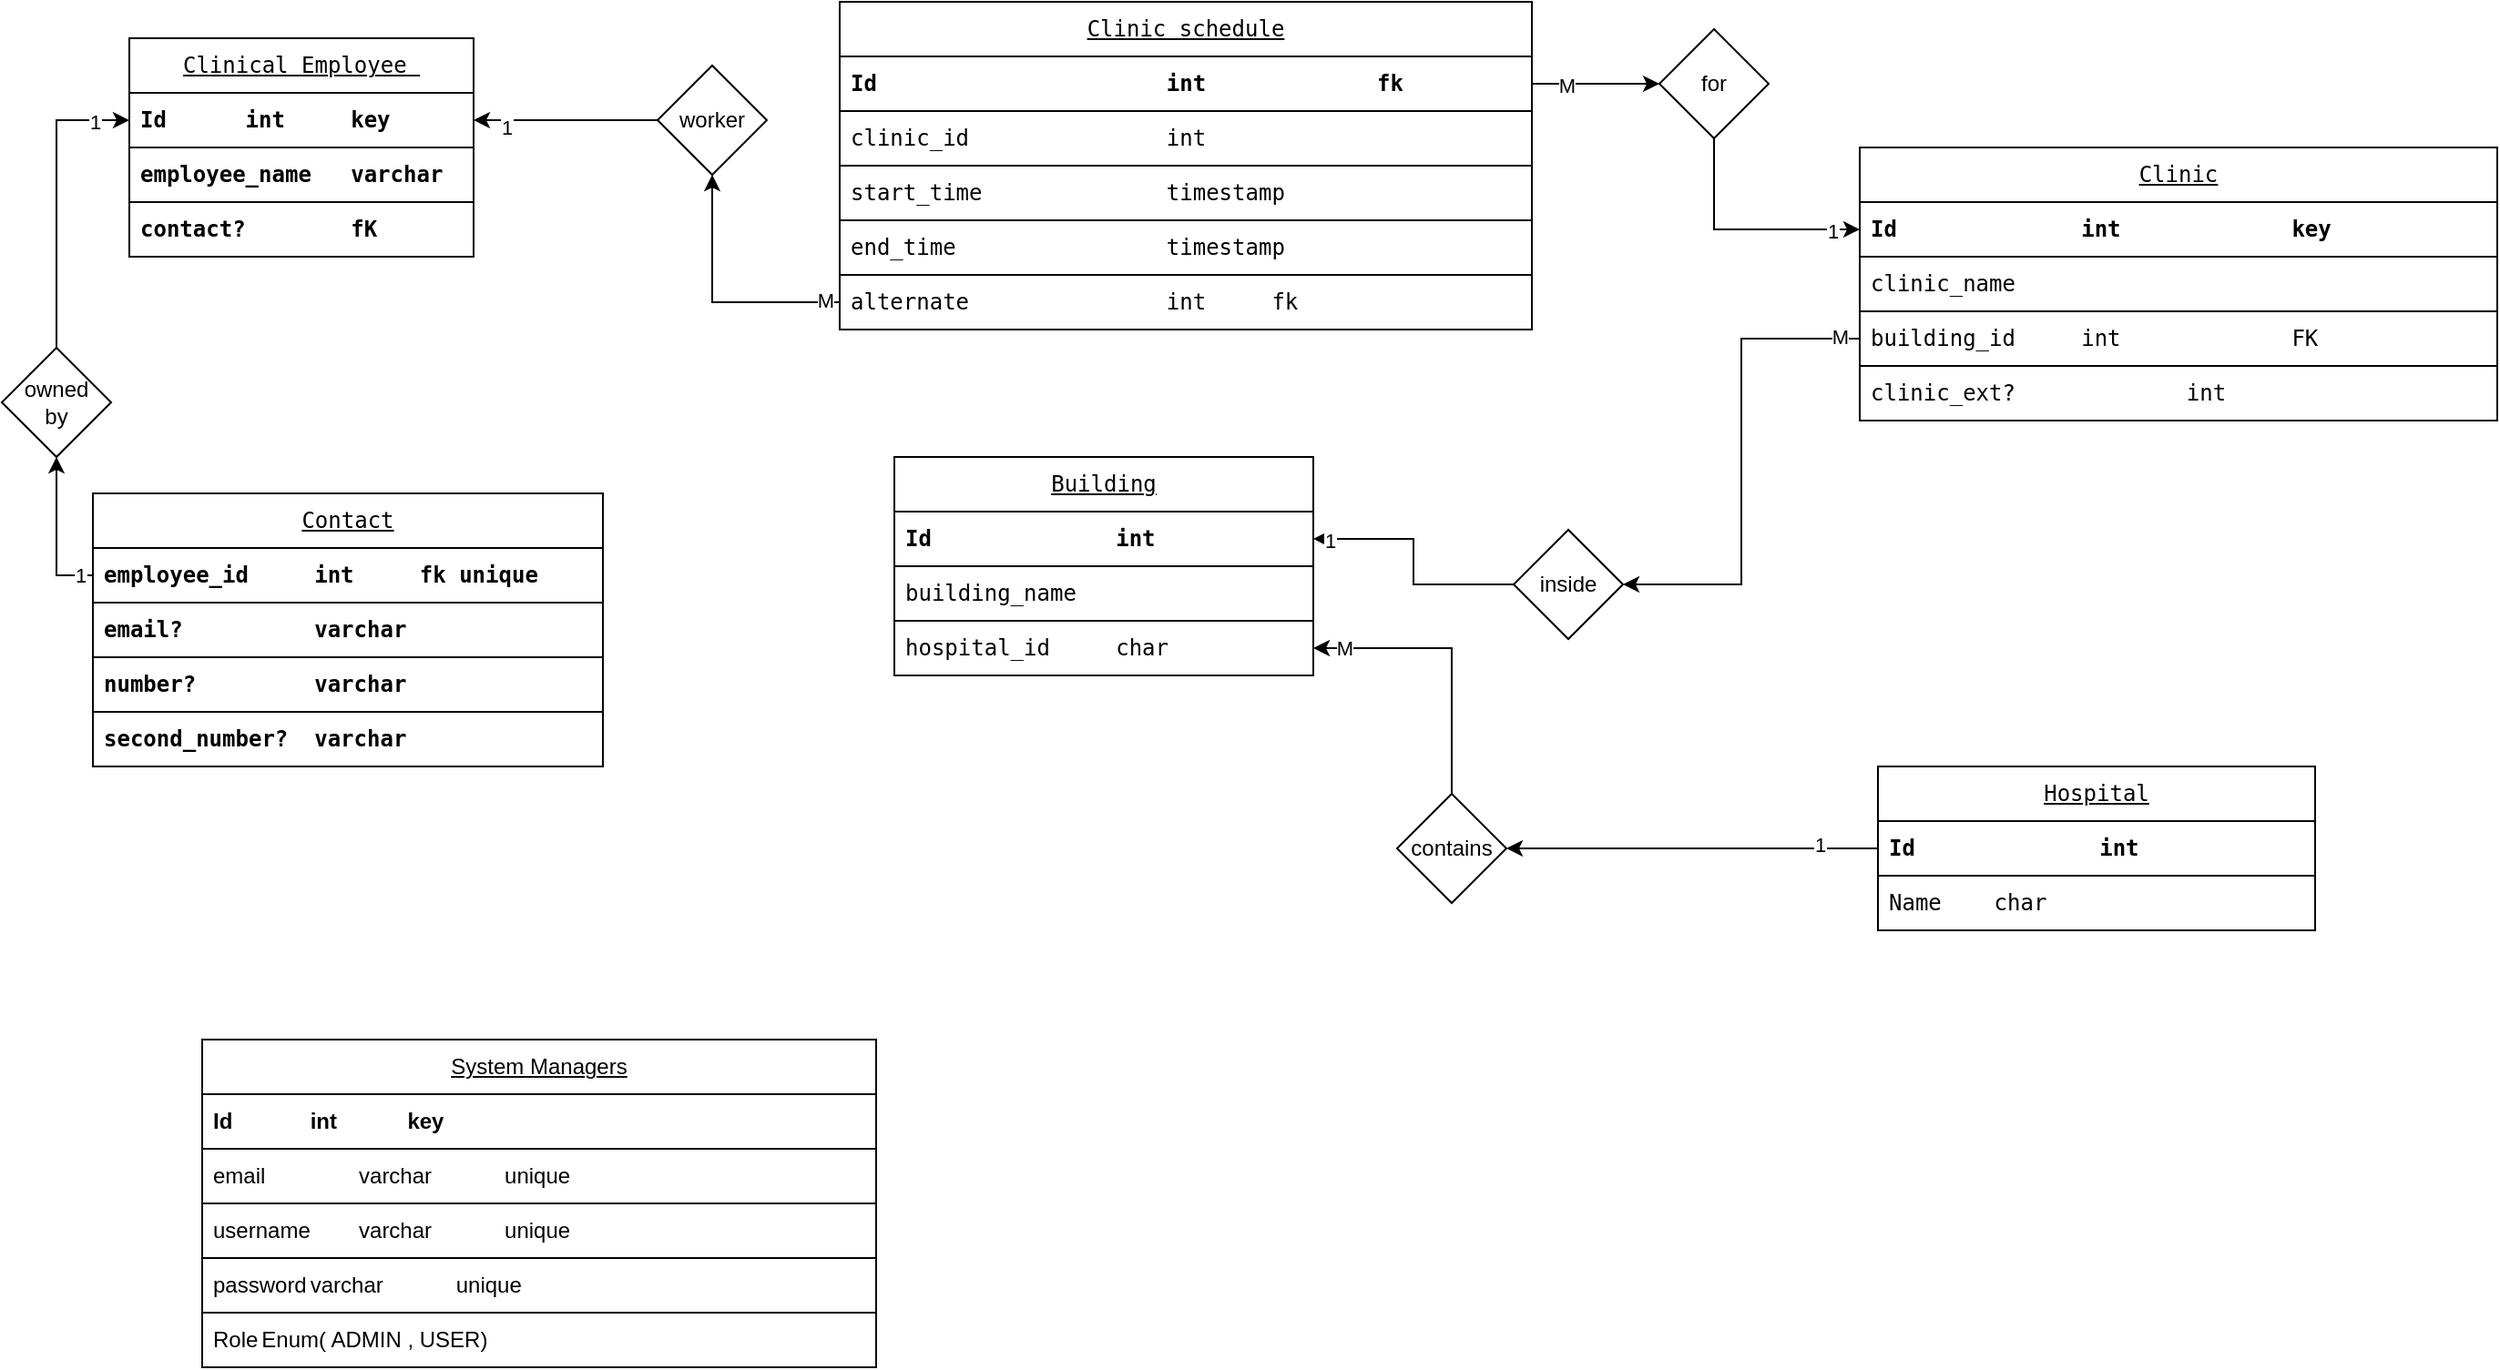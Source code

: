 <mxfile version="21.6.8" type="github">
  <diagram name="Page-1" id="efa7a0a1-bf9b-a30e-e6df-94a7791c09e9">
    <mxGraphModel dx="730" dy="397" grid="1" gridSize="10" guides="1" tooltips="1" connect="1" arrows="1" fold="1" page="1" pageScale="1" pageWidth="826" pageHeight="1169" background="none" math="0" shadow="0">
      <root>
        <mxCell id="0" />
        <mxCell id="1" parent="0" />
        <mxCell id="pgx4OTSIPYldHVkFa5tO-132" value="Hospital" style="swimlane;fontStyle=4;childLayout=stackLayout;horizontal=1;startSize=30;horizontalStack=0;resizeParent=1;resizeParentMax=0;resizeLast=0;collapsible=1;marginBottom=0;whiteSpace=wrap;html=1;fontFamily=monospace;" parent="1" vertex="1">
          <mxGeometry x="1030" y="460" width="240" height="90" as="geometry" />
        </mxCell>
        <mxCell id="pgx4OTSIPYldHVkFa5tO-133" value="&lt;div&gt;Id&lt;span style=&quot;white-space: pre;&quot;&gt;&#x9;&lt;/span&gt;&lt;span style=&quot;white-space: pre;&quot;&gt;&#x9;&lt;/span&gt;int&lt;span style=&quot;white-space: pre;&quot;&gt;&#x9;&lt;/span&gt;&lt;span style=&quot;white-space: pre;&quot;&gt;&#x9;&lt;/span&gt;key&lt;/div&gt;" style="text;strokeColor=default;fillColor=none;align=left;verticalAlign=middle;spacingLeft=4;spacingRight=4;overflow=hidden;points=[[0,0.5],[1,0.5]];portConstraint=eastwest;rotatable=0;whiteSpace=wrap;html=1;fontStyle=1;labelBorderColor=none;labelBackgroundColor=none;horizontal=1;spacingTop=0;fontFamily=monospace;" parent="pgx4OTSIPYldHVkFa5tO-132" vertex="1">
          <mxGeometry y="30" width="240" height="30" as="geometry" />
        </mxCell>
        <mxCell id="pgx4OTSIPYldHVkFa5tO-134" value="Name&lt;span style=&quot;white-space: pre;&quot;&gt;&#x9;&lt;/span&gt;char" style="text;strokeColor=default;fillColor=none;align=left;verticalAlign=middle;spacingLeft=4;spacingRight=4;overflow=hidden;points=[[0,0.5],[1,0.5]];portConstraint=eastwest;rotatable=0;whiteSpace=wrap;html=1;fontFamily=monospace;" parent="pgx4OTSIPYldHVkFa5tO-132" vertex="1">
          <mxGeometry y="60" width="240" height="30" as="geometry" />
        </mxCell>
        <mxCell id="pgx4OTSIPYldHVkFa5tO-137" value="Building" style="swimlane;fontStyle=4;childLayout=stackLayout;horizontal=1;startSize=30;horizontalStack=0;resizeParent=1;resizeParentMax=0;resizeLast=0;collapsible=1;marginBottom=0;whiteSpace=wrap;html=1;fontFamily=monospace;" parent="1" vertex="1">
          <mxGeometry x="490" y="290" width="230" height="120" as="geometry" />
        </mxCell>
        <mxCell id="pgx4OTSIPYldHVkFa5tO-138" value="Id&lt;span style=&quot;white-space: pre;&quot;&gt;&#x9;&lt;/span&gt;&lt;span style=&quot;white-space: pre;&quot;&gt;&#x9;&lt;/span&gt;int&lt;span style=&quot;white-space: pre;&quot;&gt;&#x9;&lt;/span&gt;&lt;span style=&quot;white-space: pre;&quot;&gt;&#x9;&lt;/span&gt;key" style="text;strokeColor=default;fillColor=none;align=left;verticalAlign=middle;spacingLeft=4;spacingRight=4;overflow=hidden;points=[[0,0.5],[1,0.5]];portConstraint=eastwest;rotatable=0;whiteSpace=wrap;html=1;fontStyle=1;labelBorderColor=none;labelBackgroundColor=none;horizontal=1;spacingTop=0;fontFamily=monospace;" parent="pgx4OTSIPYldHVkFa5tO-137" vertex="1">
          <mxGeometry y="30" width="230" height="30" as="geometry" />
        </mxCell>
        <mxCell id="pgx4OTSIPYldHVkFa5tO-139" value="building_name" style="text;strokeColor=default;fillColor=none;align=left;verticalAlign=middle;spacingLeft=4;spacingRight=4;overflow=hidden;points=[[0,0.5],[1,0.5]];portConstraint=eastwest;rotatable=0;whiteSpace=wrap;html=1;fontFamily=monospace;" parent="pgx4OTSIPYldHVkFa5tO-137" vertex="1">
          <mxGeometry y="60" width="230" height="30" as="geometry" />
        </mxCell>
        <mxCell id="pgx4OTSIPYldHVkFa5tO-143" value="hospital_&lt;span style=&quot;white-space: pre;&quot;&gt;id&lt;span style=&quot;white-space: pre;&quot;&gt;&#x9;&lt;/span&gt;&lt;/span&gt;char&lt;span style=&quot;white-space: pre;&quot;&gt;&#x9;&lt;/span&gt;&lt;span style=&quot;white-space: pre;&quot;&gt;&#x9;&lt;/span&gt;FK" style="text;strokeColor=default;fillColor=none;align=left;verticalAlign=middle;spacingLeft=4;spacingRight=4;overflow=hidden;points=[[0,0.5],[1,0.5]];portConstraint=eastwest;rotatable=0;whiteSpace=wrap;html=1;fontFamily=monospace;" parent="pgx4OTSIPYldHVkFa5tO-137" vertex="1">
          <mxGeometry y="90" width="230" height="30" as="geometry" />
        </mxCell>
        <mxCell id="pgx4OTSIPYldHVkFa5tO-144" value="Clinic" style="swimlane;fontStyle=4;childLayout=stackLayout;horizontal=1;startSize=30;horizontalStack=0;resizeParent=1;resizeParentMax=0;resizeLast=0;collapsible=1;marginBottom=0;whiteSpace=wrap;html=1;fontFamily=monospace;" parent="1" vertex="1">
          <mxGeometry x="1020" y="120" width="350" height="150" as="geometry" />
        </mxCell>
        <mxCell id="pgx4OTSIPYldHVkFa5tO-145" value="Id&lt;span style=&quot;white-space: pre;&quot;&gt;&#x9;&lt;/span&gt;&lt;span style=&quot;white-space: pre;&quot;&gt;&#x9;&lt;/span&gt;int&lt;span style=&quot;white-space: pre;&quot;&gt;&#x9;&lt;/span&gt;&lt;span style=&quot;white-space: pre;&quot;&gt;&#x9;&lt;/span&gt;key" style="text;strokeColor=default;fillColor=none;align=left;verticalAlign=middle;spacingLeft=4;spacingRight=4;overflow=hidden;points=[[0,0.5],[1,0.5]];portConstraint=eastwest;rotatable=0;whiteSpace=wrap;html=1;fontStyle=1;labelBorderColor=none;labelBackgroundColor=none;horizontal=1;spacingTop=0;fontFamily=monospace;" parent="pgx4OTSIPYldHVkFa5tO-144" vertex="1">
          <mxGeometry y="30" width="350" height="30" as="geometry" />
        </mxCell>
        <mxCell id="pgx4OTSIPYldHVkFa5tO-146" value="clinic_name" style="text;strokeColor=default;fillColor=none;align=left;verticalAlign=middle;spacingLeft=4;spacingRight=4;overflow=hidden;points=[[0,0.5],[1,0.5]];portConstraint=eastwest;rotatable=0;whiteSpace=wrap;html=1;fontFamily=monospace;" parent="pgx4OTSIPYldHVkFa5tO-144" vertex="1">
          <mxGeometry y="60" width="350" height="30" as="geometry" />
        </mxCell>
        <mxCell id="pgx4OTSIPYldHVkFa5tO-148" value="building_&lt;span style=&quot;white-space: pre;&quot;&gt;id&lt;span style=&quot;white-space: pre;&quot;&gt;&#x9;&lt;/span&gt;&lt;/span&gt;int&lt;span style=&quot;white-space: pre;&quot;&gt;&#x9;&lt;/span&gt;&lt;span style=&quot;white-space: pre;&quot;&gt;&#x9;&lt;/span&gt;FK" style="text;strokeColor=default;fillColor=none;align=left;verticalAlign=middle;spacingLeft=4;spacingRight=4;overflow=hidden;points=[[0,0.5],[1,0.5]];portConstraint=eastwest;rotatable=0;whiteSpace=wrap;html=1;fontFamily=monospace;" parent="pgx4OTSIPYldHVkFa5tO-144" vertex="1">
          <mxGeometry y="90" width="350" height="30" as="geometry" />
        </mxCell>
        <mxCell id="pgx4OTSIPYldHVkFa5tO-161" value="clinic_ext&lt;span style=&quot;white-space: pre;&quot;&gt;?&#x9;&lt;/span&gt;&lt;span style=&quot;white-space: pre;&quot;&gt;&lt;span style=&quot;white-space: pre;&quot;&gt;&#x9;&lt;/span&gt;&lt;/span&gt;int&lt;span style=&quot;white-space: pre;&quot;&gt;&#x9;&lt;/span&gt;&lt;span style=&quot;white-space: pre;&quot;&gt;&#x9;&lt;/span&gt;" style="text;strokeColor=default;fillColor=none;align=left;verticalAlign=middle;spacingLeft=4;spacingRight=4;overflow=hidden;points=[[0,0.5],[1,0.5]];portConstraint=eastwest;rotatable=0;whiteSpace=wrap;html=1;fontFamily=monospace;" parent="pgx4OTSIPYldHVkFa5tO-144" vertex="1">
          <mxGeometry y="120" width="350" height="30" as="geometry" />
        </mxCell>
        <mxCell id="pgx4OTSIPYldHVkFa5tO-151" value="Clinical Employee&amp;nbsp; " style="swimlane;fontStyle=4;childLayout=stackLayout;horizontal=1;startSize=30;horizontalStack=0;resizeParent=1;resizeParentMax=0;resizeLast=0;collapsible=1;marginBottom=0;whiteSpace=wrap;html=1;fontFamily=monospace;" parent="1" vertex="1">
          <mxGeometry x="70" y="60" width="189" height="120" as="geometry" />
        </mxCell>
        <mxCell id="pgx4OTSIPYldHVkFa5tO-152" value="Id&lt;span style=&quot;white-space: pre;&quot;&gt;&#x9;&lt;/span&gt;int&lt;span style=&quot;white-space: pre;&quot;&gt;&#x9;&lt;/span&gt;key" style="text;strokeColor=default;fillColor=none;align=left;verticalAlign=middle;spacingLeft=4;spacingRight=4;overflow=hidden;points=[[0,0.5],[1,0.5]];portConstraint=eastwest;rotatable=0;whiteSpace=wrap;html=1;fontStyle=1;labelBorderColor=none;labelBackgroundColor=none;horizontal=1;spacingTop=0;fontFamily=monospace;" parent="pgx4OTSIPYldHVkFa5tO-151" vertex="1">
          <mxGeometry y="30" width="189" height="30" as="geometry" />
        </mxCell>
        <mxCell id="lAj-puRmCjkQIx5VutPU-2" value="employee_name&lt;span style=&quot;white-space: pre;&quot;&gt;&lt;span style=&quot;white-space: pre;&quot;&gt;&#x9;&lt;/span&gt;varchar&#x9;&lt;/span&gt;" style="text;strokeColor=default;fillColor=none;align=left;verticalAlign=middle;spacingLeft=4;spacingRight=4;overflow=hidden;points=[[0,0.5],[1,0.5]];portConstraint=eastwest;rotatable=0;whiteSpace=wrap;html=1;fontStyle=1;labelBorderColor=none;labelBackgroundColor=none;horizontal=1;spacingTop=0;fontFamily=monospace;" vertex="1" parent="pgx4OTSIPYldHVkFa5tO-151">
          <mxGeometry y="60" width="189" height="30" as="geometry" />
        </mxCell>
        <mxCell id="lAj-puRmCjkQIx5VutPU-3" value="contact&lt;span style=&quot;white-space: pre;&quot;&gt;?&lt;span style=&quot;white-space: pre;&quot;&gt;&#x9;f&lt;/span&gt;K&#x9;&lt;/span&gt;" style="text;strokeColor=default;fillColor=none;align=left;verticalAlign=middle;spacingLeft=4;spacingRight=4;overflow=hidden;points=[[0,0.5],[1,0.5]];portConstraint=eastwest;rotatable=0;whiteSpace=wrap;html=1;fontStyle=1;labelBorderColor=none;labelBackgroundColor=none;horizontal=1;spacingTop=0;fontFamily=monospace;" vertex="1" parent="pgx4OTSIPYldHVkFa5tO-151">
          <mxGeometry y="90" width="189" height="30" as="geometry" />
        </mxCell>
        <mxCell id="pgx4OTSIPYldHVkFa5tO-156" value="Clinic schedule" style="swimlane;fontStyle=4;childLayout=stackLayout;horizontal=1;startSize=30;horizontalStack=0;resizeParent=1;resizeParentMax=0;resizeLast=0;collapsible=1;marginBottom=0;whiteSpace=wrap;html=1;fontFamily=monospace;" parent="1" vertex="1">
          <mxGeometry x="460" y="40" width="380" height="180" as="geometry" />
        </mxCell>
        <mxCell id="pgx4OTSIPYldHVkFa5tO-157" value="Id&lt;span style=&quot;white-space: pre;&quot;&gt;&#x9;&lt;/span&gt;&lt;span style=&quot;white-space: pre;&quot;&gt;&#x9;&lt;/span&gt;&lt;span style=&quot;white-space: pre;&quot;&gt;&#x9;&lt;/span&gt;int&lt;span style=&quot;white-space: pre;&quot;&gt;&#x9;&lt;/span&gt;&lt;span style=&quot;white-space: pre;&quot;&gt;&#x9;fk&lt;/span&gt;" style="text;strokeColor=default;fillColor=none;align=left;verticalAlign=middle;spacingLeft=4;spacingRight=4;overflow=hidden;points=[[0,0.5],[1,0.5]];portConstraint=eastwest;rotatable=0;whiteSpace=wrap;html=1;fontStyle=1;labelBorderColor=none;labelBackgroundColor=none;horizontal=1;spacingTop=0;fontFamily=monospace;" parent="pgx4OTSIPYldHVkFa5tO-156" vertex="1">
          <mxGeometry y="30" width="380" height="30" as="geometry" />
        </mxCell>
        <mxCell id="pgx4OTSIPYldHVkFa5tO-158" value="clinic_id&lt;span style=&quot;white-space: pre;&quot;&gt;&#x9;&lt;/span&gt;&lt;span style=&quot;white-space: pre;&quot;&gt;&#x9;&lt;/span&gt;int" style="text;strokeColor=default;fillColor=none;align=left;verticalAlign=middle;spacingLeft=4;spacingRight=4;overflow=hidden;points=[[0,0.5],[1,0.5]];portConstraint=eastwest;rotatable=0;whiteSpace=wrap;html=1;fontFamily=monospace;" parent="pgx4OTSIPYldHVkFa5tO-156" vertex="1">
          <mxGeometry y="60" width="380" height="30" as="geometry" />
        </mxCell>
        <mxCell id="pgx4OTSIPYldHVkFa5tO-159" value="start_time&lt;span style=&quot;white-space: pre;&quot;&gt;&#x9;&lt;/span&gt;&lt;span style=&quot;white-space: pre;&quot;&gt;&#x9;&lt;/span&gt;&lt;code class=&quot;type&quot;&gt;timestamp&lt;/code&gt;" style="text;strokeColor=default;fillColor=none;align=left;verticalAlign=middle;spacingLeft=4;spacingRight=4;overflow=hidden;points=[[0,0.5],[1,0.5]];portConstraint=eastwest;rotatable=0;whiteSpace=wrap;html=1;fontFamily=monospace;" parent="pgx4OTSIPYldHVkFa5tO-156" vertex="1">
          <mxGeometry y="90" width="380" height="30" as="geometry" />
        </mxCell>
        <mxCell id="pgx4OTSIPYldHVkFa5tO-190" value="end_time&lt;span style=&quot;white-space: pre;&quot;&gt;&#x9;&lt;/span&gt;&lt;span style=&quot;white-space: pre;&quot;&gt;&#x9;&lt;/span&gt;&lt;code class=&quot;type&quot;&gt;timestamp&lt;/code&gt;" style="text;strokeColor=default;fillColor=none;align=left;verticalAlign=middle;spacingLeft=4;spacingRight=4;overflow=hidden;points=[[0,0.5],[1,0.5]];portConstraint=eastwest;rotatable=0;whiteSpace=wrap;html=1;fontFamily=monospace;" parent="pgx4OTSIPYldHVkFa5tO-156" vertex="1">
          <mxGeometry y="120" width="380" height="30" as="geometry" />
        </mxCell>
        <mxCell id="lAj-puRmCjkQIx5VutPU-12" value="alternate&lt;span style=&quot;white-space: pre;&quot;&gt;&#x9;&lt;/span&gt;&lt;span style=&quot;white-space: pre;&quot;&gt;&#x9;&lt;code&gt;int&lt;span style=&quot;white-space: pre;&quot;&gt;&#x9;&lt;/span&gt;fk&lt;/code&gt;&lt;/span&gt;" style="text;strokeColor=default;fillColor=none;align=left;verticalAlign=middle;spacingLeft=4;spacingRight=4;overflow=hidden;points=[[0,0.5],[1,0.5]];portConstraint=eastwest;rotatable=0;whiteSpace=wrap;html=1;fontFamily=monospace;" vertex="1" parent="pgx4OTSIPYldHVkFa5tO-156">
          <mxGeometry y="150" width="380" height="30" as="geometry" />
        </mxCell>
        <mxCell id="lAj-puRmCjkQIx5VutPU-4" value="Contact" style="swimlane;fontStyle=4;childLayout=stackLayout;horizontal=1;startSize=30;horizontalStack=0;resizeParent=1;resizeParentMax=0;resizeLast=0;collapsible=1;marginBottom=0;whiteSpace=wrap;html=1;fontFamily=monospace;" vertex="1" parent="1">
          <mxGeometry x="50" y="310" width="280" height="150" as="geometry" />
        </mxCell>
        <mxCell id="lAj-puRmCjkQIx5VutPU-5" value="employee_id&lt;span style=&quot;white-space: pre;&quot;&gt;&#x9;&lt;/span&gt;int&lt;span style=&quot;white-space: pre;&quot;&gt;&#x9;&lt;/span&gt;fk unique" style="text;strokeColor=default;fillColor=none;align=left;verticalAlign=middle;spacingLeft=4;spacingRight=4;overflow=hidden;points=[[0,0.5],[1,0.5]];portConstraint=eastwest;rotatable=0;whiteSpace=wrap;html=1;fontStyle=1;labelBorderColor=none;labelBackgroundColor=none;horizontal=1;spacingTop=0;fontFamily=monospace;" vertex="1" parent="lAj-puRmCjkQIx5VutPU-4">
          <mxGeometry y="30" width="280" height="30" as="geometry" />
        </mxCell>
        <mxCell id="lAj-puRmCjkQIx5VutPU-6" value="email&lt;span style=&quot;white-space: pre;&quot;&gt;?&#x9;&lt;/span&gt;&lt;span style=&quot;white-space: pre;&quot;&gt;&#x9;&lt;/span&gt;varchar" style="text;strokeColor=default;fillColor=none;align=left;verticalAlign=middle;spacingLeft=4;spacingRight=4;overflow=hidden;points=[[0,0.5],[1,0.5]];portConstraint=eastwest;rotatable=0;whiteSpace=wrap;html=1;fontStyle=1;labelBorderColor=none;labelBackgroundColor=none;horizontal=1;spacingTop=0;fontFamily=monospace;" vertex="1" parent="lAj-puRmCjkQIx5VutPU-4">
          <mxGeometry y="60" width="280" height="30" as="geometry" />
        </mxCell>
        <mxCell id="lAj-puRmCjkQIx5VutPU-7" value="number&lt;span style=&quot;white-space: pre;&quot;&gt;?&#x9;&lt;/span&gt;&lt;span style=&quot;white-space: pre;&quot;&gt;&#x9;&lt;/span&gt;varchar" style="text;strokeColor=default;fillColor=none;align=left;verticalAlign=middle;spacingLeft=4;spacingRight=4;overflow=hidden;points=[[0,0.5],[1,0.5]];portConstraint=eastwest;rotatable=0;whiteSpace=wrap;html=1;fontStyle=1;labelBorderColor=none;labelBackgroundColor=none;horizontal=1;spacingTop=0;fontFamily=monospace;" vertex="1" parent="lAj-puRmCjkQIx5VutPU-4">
          <mxGeometry y="90" width="280" height="30" as="geometry" />
        </mxCell>
        <mxCell id="lAj-puRmCjkQIx5VutPU-8" value="second_number&lt;span style=&quot;white-space: pre;&quot;&gt;?&#x9;&lt;/span&gt;varchar" style="text;strokeColor=default;fillColor=none;align=left;verticalAlign=middle;spacingLeft=4;spacingRight=4;overflow=hidden;points=[[0,0.5],[1,0.5]];portConstraint=eastwest;rotatable=0;whiteSpace=wrap;html=1;fontStyle=1;labelBorderColor=none;labelBackgroundColor=none;horizontal=1;spacingTop=0;fontFamily=monospace;" vertex="1" parent="lAj-puRmCjkQIx5VutPU-4">
          <mxGeometry y="120" width="280" height="30" as="geometry" />
        </mxCell>
        <mxCell id="lAj-puRmCjkQIx5VutPU-10" style="edgeStyle=orthogonalEdgeStyle;rounded=0;orthogonalLoop=1;jettySize=auto;html=1;entryX=0;entryY=0.5;entryDx=0;entryDy=0;" edge="1" parent="1" source="lAj-puRmCjkQIx5VutPU-62" target="pgx4OTSIPYldHVkFa5tO-152">
          <mxGeometry relative="1" as="geometry" />
        </mxCell>
        <mxCell id="lAj-puRmCjkQIx5VutPU-66" value="1" style="edgeLabel;html=1;align=center;verticalAlign=middle;resizable=0;points=[];" vertex="1" connectable="0" parent="lAj-puRmCjkQIx5VutPU-10">
          <mxGeometry x="0.761" y="-1" relative="1" as="geometry">
            <mxPoint as="offset" />
          </mxGeometry>
        </mxCell>
        <mxCell id="lAj-puRmCjkQIx5VutPU-13" style="edgeStyle=orthogonalEdgeStyle;rounded=0;orthogonalLoop=1;jettySize=auto;html=1;" edge="1" parent="1" source="lAj-puRmCjkQIx5VutPU-49" target="pgx4OTSIPYldHVkFa5tO-143">
          <mxGeometry relative="1" as="geometry" />
        </mxCell>
        <mxCell id="lAj-puRmCjkQIx5VutPU-15" value="M" style="edgeLabel;html=1;align=center;verticalAlign=middle;resizable=0;points=[];" vertex="1" connectable="0" parent="lAj-puRmCjkQIx5VutPU-13">
          <mxGeometry x="0.788" relative="1" as="geometry">
            <mxPoint as="offset" />
          </mxGeometry>
        </mxCell>
        <mxCell id="lAj-puRmCjkQIx5VutPU-16" style="edgeStyle=orthogonalEdgeStyle;rounded=0;orthogonalLoop=1;jettySize=auto;html=1;entryX=1;entryY=0.5;entryDx=0;entryDy=0;" edge="1" parent="1" source="lAj-puRmCjkQIx5VutPU-27" target="pgx4OTSIPYldHVkFa5tO-138">
          <mxGeometry relative="1" as="geometry" />
        </mxCell>
        <mxCell id="lAj-puRmCjkQIx5VutPU-18" value="1" style="edgeLabel;html=1;align=center;verticalAlign=middle;resizable=0;points=[];" vertex="1" connectable="0" parent="lAj-puRmCjkQIx5VutPU-16">
          <mxGeometry x="0.876" y="1" relative="1" as="geometry">
            <mxPoint as="offset" />
          </mxGeometry>
        </mxCell>
        <mxCell id="lAj-puRmCjkQIx5VutPU-28" value="" style="edgeStyle=orthogonalEdgeStyle;rounded=0;orthogonalLoop=1;jettySize=auto;html=1;entryX=1;entryY=0.5;entryDx=0;entryDy=0;" edge="1" parent="1" source="pgx4OTSIPYldHVkFa5tO-148" target="lAj-puRmCjkQIx5VutPU-27">
          <mxGeometry relative="1" as="geometry">
            <mxPoint x="1020" y="225" as="sourcePoint" />
            <mxPoint x="750" y="95" as="targetPoint" />
          </mxGeometry>
        </mxCell>
        <mxCell id="lAj-puRmCjkQIx5VutPU-29" value="M" style="edgeLabel;html=1;align=center;verticalAlign=middle;resizable=0;points=[];" vertex="1" connectable="0" parent="lAj-puRmCjkQIx5VutPU-28">
          <mxGeometry x="-0.917" y="-1" relative="1" as="geometry">
            <mxPoint as="offset" />
          </mxGeometry>
        </mxCell>
        <mxCell id="lAj-puRmCjkQIx5VutPU-27" value="inside" style="rhombus;whiteSpace=wrap;html=1;" vertex="1" parent="1">
          <mxGeometry x="830" y="330" width="60" height="60" as="geometry" />
        </mxCell>
        <mxCell id="lAj-puRmCjkQIx5VutPU-43" style="edgeStyle=orthogonalEdgeStyle;rounded=0;orthogonalLoop=1;jettySize=auto;html=1;entryX=0;entryY=0.5;entryDx=0;entryDy=0;" edge="1" parent="1" source="lAj-puRmCjkQIx5VutPU-55" target="pgx4OTSIPYldHVkFa5tO-145">
          <mxGeometry relative="1" as="geometry" />
        </mxCell>
        <mxCell id="lAj-puRmCjkQIx5VutPU-54" value="1" style="edgeLabel;html=1;align=center;verticalAlign=middle;resizable=0;points=[];" vertex="1" connectable="0" parent="lAj-puRmCjkQIx5VutPU-43">
          <mxGeometry x="0.771" y="-1" relative="1" as="geometry">
            <mxPoint as="offset" />
          </mxGeometry>
        </mxCell>
        <mxCell id="lAj-puRmCjkQIx5VutPU-44" style="edgeStyle=orthogonalEdgeStyle;rounded=0;orthogonalLoop=1;jettySize=auto;html=1;" edge="1" parent="1" source="lAj-puRmCjkQIx5VutPU-45" target="pgx4OTSIPYldHVkFa5tO-152">
          <mxGeometry relative="1" as="geometry" />
        </mxCell>
        <mxCell id="lAj-puRmCjkQIx5VutPU-48" value="1" style="edgeLabel;html=1;align=center;verticalAlign=middle;resizable=0;points=[];" vertex="1" connectable="0" parent="lAj-puRmCjkQIx5VutPU-44">
          <mxGeometry x="0.658" y="4" relative="1" as="geometry">
            <mxPoint as="offset" />
          </mxGeometry>
        </mxCell>
        <mxCell id="lAj-puRmCjkQIx5VutPU-46" value="" style="edgeStyle=orthogonalEdgeStyle;rounded=0;orthogonalLoop=1;jettySize=auto;html=1;" edge="1" parent="1" source="lAj-puRmCjkQIx5VutPU-12" target="lAj-puRmCjkQIx5VutPU-45">
          <mxGeometry relative="1" as="geometry">
            <mxPoint x="490" y="215" as="sourcePoint" />
            <mxPoint x="259" y="105" as="targetPoint" />
          </mxGeometry>
        </mxCell>
        <mxCell id="lAj-puRmCjkQIx5VutPU-47" value="M" style="edgeLabel;html=1;align=center;verticalAlign=middle;resizable=0;points=[];" vertex="1" connectable="0" parent="lAj-puRmCjkQIx5VutPU-46">
          <mxGeometry x="-0.876" y="-1" relative="1" as="geometry">
            <mxPoint as="offset" />
          </mxGeometry>
        </mxCell>
        <mxCell id="lAj-puRmCjkQIx5VutPU-45" value="worker" style="rhombus;whiteSpace=wrap;html=1;" vertex="1" parent="1">
          <mxGeometry x="360" y="75" width="60" height="60" as="geometry" />
        </mxCell>
        <mxCell id="lAj-puRmCjkQIx5VutPU-50" value="" style="edgeStyle=orthogonalEdgeStyle;rounded=0;orthogonalLoop=1;jettySize=auto;html=1;" edge="1" parent="1" source="pgx4OTSIPYldHVkFa5tO-133" target="lAj-puRmCjkQIx5VutPU-49">
          <mxGeometry relative="1" as="geometry">
            <mxPoint x="1030" y="505" as="sourcePoint" />
            <mxPoint x="720" y="395" as="targetPoint" />
          </mxGeometry>
        </mxCell>
        <mxCell id="lAj-puRmCjkQIx5VutPU-51" value="1" style="edgeLabel;html=1;align=center;verticalAlign=middle;resizable=0;points=[];" vertex="1" connectable="0" parent="lAj-puRmCjkQIx5VutPU-50">
          <mxGeometry x="-0.682" y="-2" relative="1" as="geometry">
            <mxPoint as="offset" />
          </mxGeometry>
        </mxCell>
        <mxCell id="lAj-puRmCjkQIx5VutPU-49" value="contains" style="rhombus;whiteSpace=wrap;html=1;" vertex="1" parent="1">
          <mxGeometry x="766" y="475" width="60" height="60" as="geometry" />
        </mxCell>
        <mxCell id="lAj-puRmCjkQIx5VutPU-56" value="" style="edgeStyle=orthogonalEdgeStyle;rounded=0;orthogonalLoop=1;jettySize=auto;html=1;entryX=0;entryY=0.5;entryDx=0;entryDy=0;" edge="1" parent="1" source="pgx4OTSIPYldHVkFa5tO-157" target="lAj-puRmCjkQIx5VutPU-55">
          <mxGeometry relative="1" as="geometry">
            <mxPoint x="840" y="85" as="sourcePoint" />
            <mxPoint x="1020" y="165" as="targetPoint" />
          </mxGeometry>
        </mxCell>
        <mxCell id="lAj-puRmCjkQIx5VutPU-59" value="M" style="edgeLabel;html=1;align=center;verticalAlign=middle;resizable=0;points=[];" vertex="1" connectable="0" parent="lAj-puRmCjkQIx5VutPU-56">
          <mxGeometry x="-0.474" y="-1" relative="1" as="geometry">
            <mxPoint as="offset" />
          </mxGeometry>
        </mxCell>
        <mxCell id="lAj-puRmCjkQIx5VutPU-55" value="for" style="rhombus;whiteSpace=wrap;html=1;" vertex="1" parent="1">
          <mxGeometry x="910" y="55" width="60" height="60" as="geometry" />
        </mxCell>
        <mxCell id="lAj-puRmCjkQIx5VutPU-64" value="" style="edgeStyle=orthogonalEdgeStyle;rounded=0;orthogonalLoop=1;jettySize=auto;html=1;entryX=0.5;entryY=1;entryDx=0;entryDy=0;" edge="1" parent="1" source="lAj-puRmCjkQIx5VutPU-5" target="lAj-puRmCjkQIx5VutPU-62">
          <mxGeometry relative="1" as="geometry">
            <mxPoint x="30" y="425" as="sourcePoint" />
            <mxPoint x="70" y="105" as="targetPoint" />
          </mxGeometry>
        </mxCell>
        <mxCell id="lAj-puRmCjkQIx5VutPU-65" value="1" style="edgeLabel;html=1;align=center;verticalAlign=middle;resizable=0;points=[];" vertex="1" connectable="0" parent="lAj-puRmCjkQIx5VutPU-64">
          <mxGeometry x="-0.837" relative="1" as="geometry">
            <mxPoint as="offset" />
          </mxGeometry>
        </mxCell>
        <mxCell id="lAj-puRmCjkQIx5VutPU-62" value="&lt;div&gt;owned&lt;/div&gt;&lt;div&gt;by&lt;br&gt;&lt;/div&gt;" style="rhombus;whiteSpace=wrap;html=1;" vertex="1" parent="1">
          <mxGeometry y="230" width="60" height="60" as="geometry" />
        </mxCell>
        <mxCell id="lAj-puRmCjkQIx5VutPU-74" value="System Managers" style="swimlane;fontStyle=4;childLayout=stackLayout;horizontal=1;startSize=30;horizontalStack=0;resizeParent=1;resizeParentMax=0;resizeLast=0;collapsible=1;marginBottom=0;whiteSpace=wrap;html=1;" vertex="1" parent="1">
          <mxGeometry x="110" y="610" width="370" height="180" as="geometry" />
        </mxCell>
        <mxCell id="lAj-puRmCjkQIx5VutPU-75" value="&lt;div&gt;Id&lt;span style=&quot;white-space: pre;&quot;&gt;&#x9;&lt;/span&gt;&lt;span style=&quot;white-space: pre;&quot;&gt;&#x9;&lt;/span&gt;int&lt;span style=&quot;white-space: pre;&quot;&gt;&#x9;&lt;/span&gt;&lt;span style=&quot;white-space: pre;&quot;&gt;&#x9;&lt;/span&gt;key&lt;/div&gt;" style="text;strokeColor=default;fillColor=none;align=left;verticalAlign=middle;spacingLeft=4;spacingRight=4;overflow=hidden;points=[[0,0.5],[1,0.5]];portConstraint=eastwest;rotatable=0;whiteSpace=wrap;html=1;fontStyle=1;labelBorderColor=none;labelBackgroundColor=none;horizontal=1;spacingTop=0;" vertex="1" parent="lAj-puRmCjkQIx5VutPU-74">
          <mxGeometry y="30" width="370" height="30" as="geometry" />
        </mxCell>
        <mxCell id="lAj-puRmCjkQIx5VutPU-76" value="email&lt;span style=&quot;white-space: pre;&quot;&gt;&lt;span style=&quot;white-space: pre;&quot;&gt;&#x9;&lt;/span&gt;&lt;span style=&quot;white-space: pre;&quot;&gt;&#x9;&lt;/span&gt;varchar&lt;/span&gt;&lt;span style=&quot;white-space: pre;&quot;&gt;&#x9;&lt;/span&gt;&lt;span style=&quot;white-space: pre;&quot;&gt;&#x9;&lt;/span&gt;unique" style="text;strokeColor=default;fillColor=none;align=left;verticalAlign=middle;spacingLeft=4;spacingRight=4;overflow=hidden;points=[[0,0.5],[1,0.5]];portConstraint=eastwest;rotatable=0;whiteSpace=wrap;html=1;" vertex="1" parent="lAj-puRmCjkQIx5VutPU-74">
          <mxGeometry y="60" width="370" height="30" as="geometry" />
        </mxCell>
        <mxCell id="lAj-puRmCjkQIx5VutPU-77" value="username&lt;span style=&quot;white-space: pre;&quot;&gt;&lt;span style=&quot;white-space: pre;&quot;&gt;&#x9;&lt;/span&gt;varchar&lt;span style=&quot;white-space: pre;&quot;&gt;&#x9;&lt;/span&gt;&lt;span style=&quot;white-space: pre;&quot;&gt;&#x9;&lt;/span&gt;unique&#x9;&lt;/span&gt;" style="text;strokeColor=default;fillColor=none;align=left;verticalAlign=middle;spacingLeft=4;spacingRight=4;overflow=hidden;points=[[0,0.5],[1,0.5]];portConstraint=eastwest;rotatable=0;whiteSpace=wrap;html=1;" vertex="1" parent="lAj-puRmCjkQIx5VutPU-74">
          <mxGeometry y="90" width="370" height="30" as="geometry" />
        </mxCell>
        <mxCell id="lAj-puRmCjkQIx5VutPU-78" value="password&lt;span style=&quot;white-space: pre;&quot;&gt;&#x9;&lt;/span&gt;varchar&lt;span style=&quot;white-space: pre;&quot;&gt;&#x9;&lt;/span&gt;&lt;span style=&quot;white-space: pre;&quot;&gt;&#x9;&lt;/span&gt;unique" style="text;strokeColor=default;fillColor=none;align=left;verticalAlign=middle;spacingLeft=4;spacingRight=4;overflow=hidden;points=[[0,0.5],[1,0.5]];portConstraint=eastwest;rotatable=0;whiteSpace=wrap;html=1;" vertex="1" parent="lAj-puRmCjkQIx5VutPU-74">
          <mxGeometry y="120" width="370" height="30" as="geometry" />
        </mxCell>
        <mxCell id="lAj-puRmCjkQIx5VutPU-79" value="Role&lt;span style=&quot;white-space: pre;&quot;&gt;&#x9;&lt;/span&gt;Enum( ADMIN , USER)" style="text;strokeColor=default;fillColor=none;align=left;verticalAlign=middle;spacingLeft=4;spacingRight=4;overflow=hidden;points=[[0,0.5],[1,0.5]];portConstraint=eastwest;rotatable=0;whiteSpace=wrap;html=1;" vertex="1" parent="lAj-puRmCjkQIx5VutPU-74">
          <mxGeometry y="150" width="370" height="30" as="geometry" />
        </mxCell>
      </root>
    </mxGraphModel>
  </diagram>
</mxfile>

